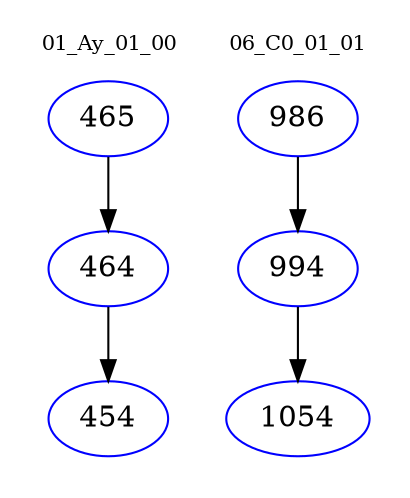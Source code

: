digraph{
subgraph cluster_0 {
color = white
label = "01_Ay_01_00";
fontsize=10;
T0_465 [label="465", color="blue"]
T0_465 -> T0_464 [color="black"]
T0_464 [label="464", color="blue"]
T0_464 -> T0_454 [color="black"]
T0_454 [label="454", color="blue"]
}
subgraph cluster_1 {
color = white
label = "06_C0_01_01";
fontsize=10;
T1_986 [label="986", color="blue"]
T1_986 -> T1_994 [color="black"]
T1_994 [label="994", color="blue"]
T1_994 -> T1_1054 [color="black"]
T1_1054 [label="1054", color="blue"]
}
}
